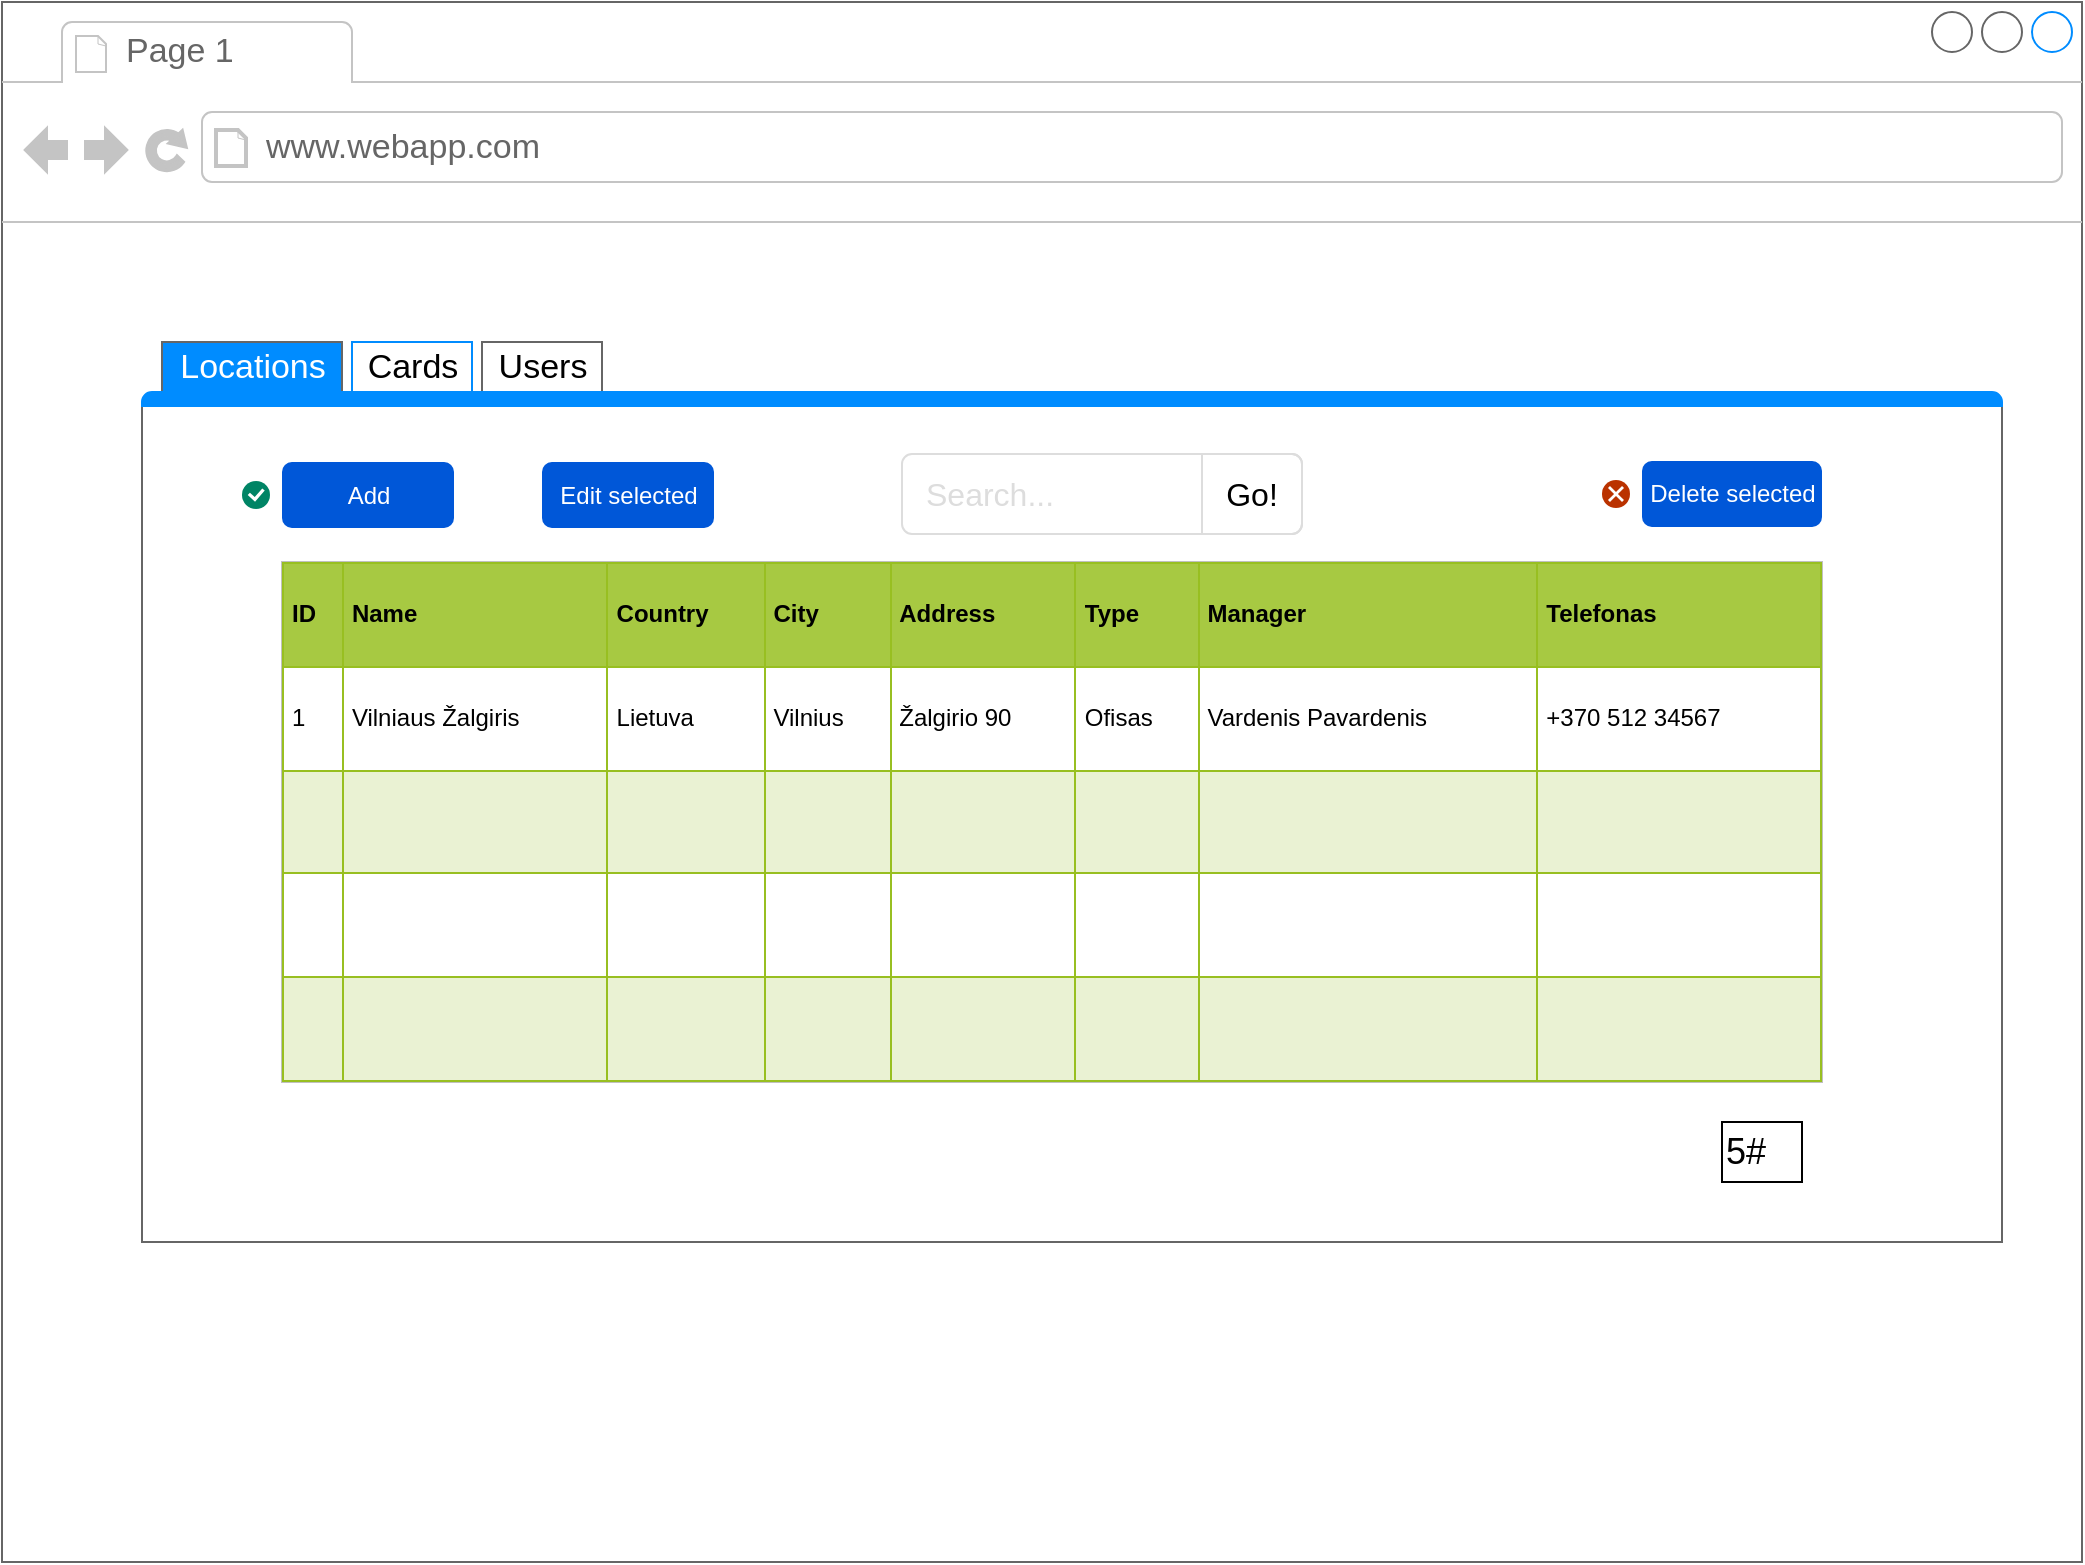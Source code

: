 <mxfile version="12.6.7" type="device" pages="3"><diagram id="nv_tV4UNlt53Fu7G2zba" name="Location table"><mxGraphModel dx="1210" dy="559" grid="1" gridSize="10" guides="1" tooltips="1" connect="1" arrows="1" fold="1" page="1" pageScale="1" pageWidth="1100" pageHeight="850" math="0" shadow="0"><root><mxCell id="0"/><mxCell id="1" parent="0"/><mxCell id="tYLZH3bIq-oY6FQiSQOt-1" value="" style="strokeWidth=1;shadow=0;dashed=0;align=center;html=1;shape=mxgraph.mockup.containers.browserWindow;rSize=0;strokeColor=#666666;strokeColor2=#008cff;strokeColor3=#c4c4c4;mainText=,;recursiveResize=0;" vertex="1" parent="1"><mxGeometry x="30" y="20" width="1040" height="780" as="geometry"/></mxCell><mxCell id="tYLZH3bIq-oY6FQiSQOt-2" value="Page 1" style="strokeWidth=1;shadow=0;dashed=0;align=center;html=1;shape=mxgraph.mockup.containers.anchor;fontSize=17;fontColor=#666666;align=left;" vertex="1" parent="tYLZH3bIq-oY6FQiSQOt-1"><mxGeometry x="60" y="12" width="110" height="26" as="geometry"/></mxCell><mxCell id="tYLZH3bIq-oY6FQiSQOt-3" value="www.webapp.com" style="strokeWidth=1;shadow=0;dashed=0;align=center;html=1;shape=mxgraph.mockup.containers.anchor;rSize=0;fontSize=17;fontColor=#666666;align=left;" vertex="1" parent="tYLZH3bIq-oY6FQiSQOt-1"><mxGeometry x="130" y="60" width="250" height="26" as="geometry"/></mxCell><mxCell id="tYLZH3bIq-oY6FQiSQOt-4" value="" style="strokeWidth=1;shadow=0;dashed=0;align=center;html=1;shape=mxgraph.mockup.containers.marginRect2;rectMarginTop=32;strokeColor=#666666;gradientColor=none;" vertex="1" parent="tYLZH3bIq-oY6FQiSQOt-1"><mxGeometry x="70" y="170" width="930" height="450" as="geometry"/></mxCell><mxCell id="tYLZH3bIq-oY6FQiSQOt-5" value="Locations" style="strokeColor=inherit;fillColor=#008CFF;gradientColor=inherit;strokeWidth=1;shadow=0;dashed=0;align=center;html=1;shape=mxgraph.mockup.containers.rrect;rSize=0;fontSize=17;fontColor=#FFFFFF;gradientColor=none;" vertex="1" parent="tYLZH3bIq-oY6FQiSQOt-4"><mxGeometry width="90" height="25" relative="1" as="geometry"><mxPoint x="10" as="offset"/></mxGeometry></mxCell><mxCell id="tYLZH3bIq-oY6FQiSQOt-6" value="Cards" style="strokeWidth=1;shadow=0;dashed=0;align=center;html=1;shape=mxgraph.mockup.containers.rrect;rSize=0;fontSize=17;fontColor=#000000;strokeColor=#008cff;fillColor=#FFFFFF;" vertex="1" parent="tYLZH3bIq-oY6FQiSQOt-4"><mxGeometry width="60" height="25" relative="1" as="geometry"><mxPoint x="105" as="offset"/></mxGeometry></mxCell><mxCell id="tYLZH3bIq-oY6FQiSQOt-7" value="&lt;font color=&quot;#000000&quot;&gt;Users&lt;/font&gt;" style="strokeColor=inherit;fillColor=inherit;gradientColor=inherit;strokeWidth=1;shadow=0;dashed=0;align=center;html=1;shape=mxgraph.mockup.containers.rrect;rSize=0;fontSize=17;fontColor=#666666;gradientColor=none;" vertex="1" parent="tYLZH3bIq-oY6FQiSQOt-4"><mxGeometry width="60" height="25" relative="1" as="geometry"><mxPoint x="170" as="offset"/></mxGeometry></mxCell><mxCell id="tYLZH3bIq-oY6FQiSQOt-8" value="" style="strokeWidth=1;shadow=0;dashed=0;align=center;html=1;shape=mxgraph.mockup.containers.topButton;rSize=5;strokeColor=#008cff;fillColor=#008cff;gradientColor=none;resizeWidth=1;movable=0;deletable=1;" vertex="1" parent="tYLZH3bIq-oY6FQiSQOt-4"><mxGeometry width="930.0" height="7" relative="1" as="geometry"><mxPoint y="25" as="offset"/></mxGeometry></mxCell><mxCell id="tYLZH3bIq-oY6FQiSQOt-9" value="&lt;table border=&quot;1&quot; width=&quot;100%&quot; cellpadding=&quot;4&quot; style=&quot;width: 100% ; height: 100% ; border-collapse: collapse&quot;&gt;&lt;tbody&gt;&lt;tr style=&quot;background-color: rgb(167 , 201 , 66) ; border: 1px solid rgb(152 , 191 , 33)&quot;&gt;&lt;th align=&quot;left&quot;&gt;ID&lt;/th&gt;&lt;th align=&quot;left&quot;&gt;Name&lt;/th&gt;&lt;th align=&quot;left&quot;&gt;Country&lt;/th&gt;&lt;td&gt;&lt;b&gt;City&lt;/b&gt;&lt;/td&gt;&lt;td&gt;&lt;b&gt;Address&lt;/b&gt;&lt;/td&gt;&lt;td&gt;&lt;b&gt;Type&lt;/b&gt;&lt;/td&gt;&lt;td&gt;&lt;b&gt;Manager&lt;/b&gt;&lt;/td&gt;&lt;td&gt;&lt;b&gt;Telefonas&lt;/b&gt;&lt;/td&gt;&lt;/tr&gt;&lt;tr style=&quot;border: 1px solid #98bf21&quot;&gt;&lt;td&gt;1&lt;/td&gt;&lt;td&gt;Vilniaus Žalgiris&lt;/td&gt;&lt;td&gt;Lietuva&lt;/td&gt;&lt;td&gt;Vilnius&lt;/td&gt;&lt;td&gt;Žalgirio 90&lt;/td&gt;&lt;td&gt;Ofisas&lt;/td&gt;&lt;td&gt;Vardenis Pavardenis&lt;/td&gt;&lt;td&gt;+370 512 34567&amp;nbsp;&lt;/td&gt;&lt;/tr&gt;&lt;tr style=&quot;background-color: #eaf2d3 ; border: 1px solid #98bf21&quot;&gt;&lt;td&gt;&lt;br&gt;&lt;/td&gt;&lt;td&gt;&lt;br&gt;&lt;/td&gt;&lt;td&gt;&lt;/td&gt;&lt;td&gt;&lt;br&gt;&lt;/td&gt;&lt;td&gt;&lt;br&gt;&lt;/td&gt;&lt;td&gt;&lt;br&gt;&lt;/td&gt;&lt;td&gt;&lt;br&gt;&lt;/td&gt;&lt;td&gt;&lt;br&gt;&lt;/td&gt;&lt;/tr&gt;&lt;tr style=&quot;border: 1px solid #98bf21&quot;&gt;&lt;td&gt;&lt;br&gt;&lt;/td&gt;&lt;td&gt;&lt;/td&gt;&lt;td&gt;&lt;br&gt;&lt;/td&gt;&lt;td&gt;&lt;br&gt;&lt;/td&gt;&lt;td&gt;&lt;br&gt;&lt;/td&gt;&lt;td&gt;&lt;br&gt;&lt;/td&gt;&lt;td&gt;&lt;br&gt;&lt;/td&gt;&lt;td&gt;&lt;br&gt;&lt;/td&gt;&lt;/tr&gt;&lt;tr style=&quot;background-color: #eaf2d3 ; border: 1px solid #98bf21&quot;&gt;&lt;td&gt;&lt;br&gt;&lt;/td&gt;&lt;td&gt;&lt;br&gt;&lt;/td&gt;&lt;td&gt;&lt;br&gt;&lt;/td&gt;&lt;td&gt;&lt;br&gt;&lt;/td&gt;&lt;td&gt;&lt;br&gt;&lt;/td&gt;&lt;td&gt;&lt;br&gt;&lt;/td&gt;&lt;td&gt;&lt;br&gt;&lt;/td&gt;&lt;td&gt;&lt;br&gt;&lt;/td&gt;&lt;/tr&gt;&lt;/tbody&gt;&lt;/table&gt;" style="text;html=1;strokeColor=#c0c0c0;fillColor=#ffffff;overflow=fill;rounded=0;fontColor=#000000;" vertex="1" parent="tYLZH3bIq-oY6FQiSQOt-4"><mxGeometry x="70" y="110" width="770" height="260" as="geometry"/></mxCell><mxCell id="tYLZH3bIq-oY6FQiSQOt-11" value="Add" style="rounded=1;fillColor=#0057D8;align=center;strokeColor=none;html=1;fontColor=#ffffff;fontSize=12" vertex="1" parent="tYLZH3bIq-oY6FQiSQOt-4"><mxGeometry x="70" y="60" width="86" height="33" as="geometry"/></mxCell><mxCell id="tYLZH3bIq-oY6FQiSQOt-13" value="Delete selected" style="rounded=1;fillColor=#0057D8;align=center;strokeColor=none;html=1;fontColor=#ffffff;fontSize=12" vertex="1" parent="tYLZH3bIq-oY6FQiSQOt-4"><mxGeometry x="750" y="59.5" width="90" height="33" as="geometry"/></mxCell><mxCell id="tYLZH3bIq-oY6FQiSQOt-14" value="" style="html=1;shadow=0;dashed=0;shape=mxgraph.atlassian.close;fillColor=#BA3200;strokeColor=none;html=1;fontColor=#000000;" vertex="1" parent="tYLZH3bIq-oY6FQiSQOt-4"><mxGeometry x="730" y="69" width="14" height="14" as="geometry"/></mxCell><mxCell id="tYLZH3bIq-oY6FQiSQOt-12" value="" style="html=1;shadow=0;dashed=0;shape=mxgraph.atlassian.checkbox;fillColor=#008465;strokeColor=none;html=1;fontColor=#000000;" vertex="1" parent="tYLZH3bIq-oY6FQiSQOt-4"><mxGeometry x="50" y="69.5" width="14" height="14" as="geometry"/></mxCell><mxCell id="tYLZH3bIq-oY6FQiSQOt-18" value="" style="group" vertex="1" connectable="0" parent="tYLZH3bIq-oY6FQiSQOt-4"><mxGeometry x="790" y="390" width="50" height="30" as="geometry"/></mxCell><mxCell id="tYLZH3bIq-oY6FQiSQOt-17" value="&lt;font style=&quot;font-size: 18px&quot;&gt;5#&lt;/font&gt;" style="rounded=0;whiteSpace=wrap;html=1;fillColor=#FFFFFF;fontColor=#000000;align=left;" vertex="1" parent="tYLZH3bIq-oY6FQiSQOt-18"><mxGeometry width="40" height="30" as="geometry"/></mxCell><mxCell id="tYLZH3bIq-oY6FQiSQOt-16" value="" style="shape=image;html=1;verticalAlign=top;verticalLabelPosition=bottom;labelBackgroundColor=#ffffff;imageAspect=0;aspect=fixed;image=https://cdn1.iconfinder.com/data/icons/material-core/10/arrow-drop-down-128.png;fillColor=#008CFF;fontColor=#000000;labelBorderColor=none;" vertex="1" parent="tYLZH3bIq-oY6FQiSQOt-18"><mxGeometry x="17" y="8" width="20" height="20" as="geometry"/></mxCell><mxCell id="tYLZH3bIq-oY6FQiSQOt-20" value="Search..." style="html=1;shadow=0;dashed=0;shape=mxgraph.bootstrap.rrect;rSize=5;strokeColor=#dddddd;align=left;spacingLeft=10;fontSize=16;fontColor=#dddddd;whiteSpace=wrap;fillColor=#FFFFFF;" vertex="1" parent="tYLZH3bIq-oY6FQiSQOt-4"><mxGeometry x="380" y="56" width="200" height="40" as="geometry"/></mxCell><mxCell id="tYLZH3bIq-oY6FQiSQOt-21" value="Go!" style="html=1;shadow=0;dashed=0;shape=mxgraph.bootstrap.rightButton;rSize=5;strokeColor=#dddddd;fillColor=none;fontSize=16;whiteSpace=wrap;resizeHeight=1;" vertex="1" parent="tYLZH3bIq-oY6FQiSQOt-20"><mxGeometry x="1" width="50" height="40" relative="1" as="geometry"><mxPoint x="-50" as="offset"/></mxGeometry></mxCell><mxCell id="I2vfPO2HQD93gzsHke5e-1" value="Edit selected" style="rounded=1;fillColor=#0057D8;align=center;strokeColor=none;html=1;fontColor=#ffffff;fontSize=12" vertex="1" parent="tYLZH3bIq-oY6FQiSQOt-4"><mxGeometry x="200" y="60" width="86" height="33" as="geometry"/></mxCell><mxCell id="I2vfPO2HQD93gzsHke5e-2" value="" style="shape=image;html=1;verticalAlign=top;verticalLabelPosition=bottom;labelBackgroundColor=#ffffff;imageAspect=0;aspect=fixed;image=https://cdn0.iconfinder.com/data/icons/glyphpack/30/pencil-128.png;fillColor=#FFFFFF;fontColor=#000000;align=left;" vertex="1" parent="tYLZH3bIq-oY6FQiSQOt-4"><mxGeometry x="180" y="66" width="20" height="20" as="geometry"/></mxCell></root></mxGraphModel></diagram><diagram id="BnFcx-6P6cPpIO_fDgZK" name="Add Location"><mxGraphModel dx="1210" dy="559" grid="1" gridSize="10" guides="1" tooltips="1" connect="1" arrows="1" fold="1" page="1" pageScale="1" pageWidth="1100" pageHeight="850" math="0" shadow="0"><root><mxCell id="sd3W7yipWht25Ef5QKq3-0"/><mxCell id="sd3W7yipWht25Ef5QKq3-1" parent="sd3W7yipWht25Ef5QKq3-0"/><mxCell id="CKRslP8dSe9SO8uOzK2t-0" value="" style="strokeWidth=1;shadow=0;dashed=0;align=center;html=1;shape=mxgraph.mockup.containers.browserWindow;rSize=0;strokeColor=#666666;strokeColor2=#008cff;strokeColor3=#c4c4c4;mainText=,;recursiveResize=0;" vertex="1" parent="sd3W7yipWht25Ef5QKq3-1"><mxGeometry x="30" y="20" width="1040" height="780" as="geometry"/></mxCell><mxCell id="CKRslP8dSe9SO8uOzK2t-1" value="Page 1" style="strokeWidth=1;shadow=0;dashed=0;align=center;html=1;shape=mxgraph.mockup.containers.anchor;fontSize=17;fontColor=#666666;align=left;" vertex="1" parent="CKRslP8dSe9SO8uOzK2t-0"><mxGeometry x="60" y="12" width="110" height="26" as="geometry"/></mxCell><mxCell id="CKRslP8dSe9SO8uOzK2t-2" value="www.webapp.com" style="strokeWidth=1;shadow=0;dashed=0;align=center;html=1;shape=mxgraph.mockup.containers.anchor;rSize=0;fontSize=17;fontColor=#666666;align=left;" vertex="1" parent="CKRslP8dSe9SO8uOzK2t-0"><mxGeometry x="130" y="60" width="250" height="26" as="geometry"/></mxCell><mxCell id="CKRslP8dSe9SO8uOzK2t-3" value="" style="strokeWidth=1;shadow=0;dashed=0;align=center;html=1;shape=mxgraph.mockup.containers.marginRect2;rectMarginTop=32;strokeColor=#666666;gradientColor=none;" vertex="1" parent="CKRslP8dSe9SO8uOzK2t-0"><mxGeometry x="70" y="170" width="930" height="450" as="geometry"/></mxCell><mxCell id="CKRslP8dSe9SO8uOzK2t-4" value="Locations" style="strokeColor=inherit;fillColor=#008CFF;gradientColor=inherit;strokeWidth=1;shadow=0;dashed=0;align=center;html=1;shape=mxgraph.mockup.containers.rrect;rSize=0;fontSize=17;fontColor=#FFFFFF;gradientColor=none;" vertex="1" parent="CKRslP8dSe9SO8uOzK2t-3"><mxGeometry width="90" height="25" relative="1" as="geometry"><mxPoint x="10" as="offset"/></mxGeometry></mxCell><mxCell id="CKRslP8dSe9SO8uOzK2t-5" value="Cards" style="strokeWidth=1;shadow=0;dashed=0;align=center;html=1;shape=mxgraph.mockup.containers.rrect;rSize=0;fontSize=17;fontColor=#000000;strokeColor=#008cff;fillColor=#FFFFFF;" vertex="1" parent="CKRslP8dSe9SO8uOzK2t-3"><mxGeometry width="60" height="25" relative="1" as="geometry"><mxPoint x="105" as="offset"/></mxGeometry></mxCell><mxCell id="CKRslP8dSe9SO8uOzK2t-6" value="&lt;font color=&quot;#000000&quot;&gt;Users&lt;/font&gt;" style="strokeColor=inherit;fillColor=inherit;gradientColor=inherit;strokeWidth=1;shadow=0;dashed=0;align=center;html=1;shape=mxgraph.mockup.containers.rrect;rSize=0;fontSize=17;fontColor=#666666;gradientColor=none;" vertex="1" parent="CKRslP8dSe9SO8uOzK2t-3"><mxGeometry width="60" height="25" relative="1" as="geometry"><mxPoint x="170" as="offset"/></mxGeometry></mxCell><mxCell id="CKRslP8dSe9SO8uOzK2t-7" value="" style="strokeWidth=1;shadow=0;dashed=0;align=center;html=1;shape=mxgraph.mockup.containers.topButton;rSize=5;strokeColor=#008cff;fillColor=#008cff;gradientColor=none;resizeWidth=1;movable=0;deletable=1;" vertex="1" parent="CKRslP8dSe9SO8uOzK2t-3"><mxGeometry width="930.0" height="7" relative="1" as="geometry"><mxPoint y="25" as="offset"/></mxGeometry></mxCell><mxCell id="CKRslP8dSe9SO8uOzK2t-8" value="&lt;table border=&quot;1&quot; width=&quot;100%&quot; cellpadding=&quot;4&quot; style=&quot;width: 100% ; height: 100% ; border-collapse: collapse&quot;&gt;&lt;tbody&gt;&lt;tr style=&quot;background-color: rgb(167 , 201 , 66) ; border: 1px solid rgb(152 , 191 , 33)&quot;&gt;&lt;th align=&quot;left&quot;&gt;ID&lt;/th&gt;&lt;th align=&quot;left&quot;&gt;Name&lt;/th&gt;&lt;th align=&quot;left&quot;&gt;Country&lt;/th&gt;&lt;td&gt;&lt;b&gt;City&lt;/b&gt;&lt;/td&gt;&lt;td&gt;&lt;b&gt;Address&lt;/b&gt;&lt;/td&gt;&lt;td&gt;&lt;b&gt;Type&lt;/b&gt;&lt;/td&gt;&lt;td&gt;&lt;b&gt;Manager&lt;/b&gt;&lt;/td&gt;&lt;td&gt;&lt;b&gt;Telefonas&lt;/b&gt;&lt;/td&gt;&lt;/tr&gt;&lt;tr style=&quot;border: 1px solid #98bf21&quot;&gt;&lt;td&gt;1&lt;/td&gt;&lt;td&gt;Vilniaus Žalgiris&lt;/td&gt;&lt;td&gt;Lietuva&lt;/td&gt;&lt;td&gt;Vilnius&lt;/td&gt;&lt;td&gt;Žalgirio 90&lt;/td&gt;&lt;td&gt;Ofisas&lt;/td&gt;&lt;td&gt;Vardenis Pavardenis&lt;/td&gt;&lt;td&gt;+370 512 34567&amp;nbsp;&lt;/td&gt;&lt;/tr&gt;&lt;tr style=&quot;background-color: #eaf2d3 ; border: 1px solid #98bf21&quot;&gt;&lt;td&gt;&lt;br&gt;&lt;/td&gt;&lt;td&gt;&lt;br&gt;&lt;/td&gt;&lt;td&gt;&lt;/td&gt;&lt;td&gt;&lt;br&gt;&lt;/td&gt;&lt;td&gt;&lt;br&gt;&lt;/td&gt;&lt;td&gt;&lt;br&gt;&lt;/td&gt;&lt;td&gt;&lt;br&gt;&lt;/td&gt;&lt;td&gt;&lt;br&gt;&lt;/td&gt;&lt;/tr&gt;&lt;tr style=&quot;border: 1px solid #98bf21&quot;&gt;&lt;td&gt;&lt;br&gt;&lt;/td&gt;&lt;td&gt;&lt;/td&gt;&lt;td&gt;&lt;br&gt;&lt;/td&gt;&lt;td&gt;&lt;br&gt;&lt;/td&gt;&lt;td&gt;&lt;br&gt;&lt;/td&gt;&lt;td&gt;&lt;br&gt;&lt;/td&gt;&lt;td&gt;&lt;br&gt;&lt;/td&gt;&lt;td&gt;&lt;br&gt;&lt;/td&gt;&lt;/tr&gt;&lt;tr style=&quot;background-color: #eaf2d3 ; border: 1px solid #98bf21&quot;&gt;&lt;td&gt;&lt;br&gt;&lt;/td&gt;&lt;td&gt;&lt;br&gt;&lt;/td&gt;&lt;td&gt;&lt;br&gt;&lt;/td&gt;&lt;td&gt;&lt;br&gt;&lt;/td&gt;&lt;td&gt;&lt;br&gt;&lt;/td&gt;&lt;td&gt;&lt;br&gt;&lt;/td&gt;&lt;td&gt;&lt;br&gt;&lt;/td&gt;&lt;td&gt;&lt;br&gt;&lt;/td&gt;&lt;/tr&gt;&lt;/tbody&gt;&lt;/table&gt;" style="text;html=1;strokeColor=#c0c0c0;fillColor=#ffffff;overflow=fill;rounded=0;fontColor=#000000;" vertex="1" parent="CKRslP8dSe9SO8uOzK2t-3"><mxGeometry x="70" y="110" width="770" height="260" as="geometry"/></mxCell><mxCell id="CKRslP8dSe9SO8uOzK2t-9" value="Add" style="rounded=1;fillColor=#0057D8;align=center;strokeColor=none;html=1;fontColor=#ffffff;fontSize=12" vertex="1" parent="CKRslP8dSe9SO8uOzK2t-3"><mxGeometry x="70" y="60" width="86" height="33" as="geometry"/></mxCell><mxCell id="CKRslP8dSe9SO8uOzK2t-10" value="Delete selected" style="rounded=1;fillColor=#0057D8;align=center;strokeColor=none;html=1;fontColor=#ffffff;fontSize=12" vertex="1" parent="CKRslP8dSe9SO8uOzK2t-3"><mxGeometry x="750" y="59.5" width="90" height="33" as="geometry"/></mxCell><mxCell id="CKRslP8dSe9SO8uOzK2t-11" value="" style="html=1;shadow=0;dashed=0;shape=mxgraph.atlassian.close;fillColor=#BA3200;strokeColor=none;html=1;fontColor=#000000;" vertex="1" parent="CKRslP8dSe9SO8uOzK2t-3"><mxGeometry x="730" y="69" width="14" height="14" as="geometry"/></mxCell><mxCell id="CKRslP8dSe9SO8uOzK2t-12" value="" style="html=1;shadow=0;dashed=0;shape=mxgraph.atlassian.checkbox;fillColor=#008465;strokeColor=none;html=1;fontColor=#000000;" vertex="1" parent="CKRslP8dSe9SO8uOzK2t-3"><mxGeometry x="50" y="69.5" width="14" height="14" as="geometry"/></mxCell><mxCell id="CKRslP8dSe9SO8uOzK2t-13" value="" style="group" vertex="1" connectable="0" parent="CKRslP8dSe9SO8uOzK2t-3"><mxGeometry x="790" y="390" width="50" height="30" as="geometry"/></mxCell><mxCell id="CKRslP8dSe9SO8uOzK2t-14" value="&lt;font style=&quot;font-size: 18px&quot;&gt;5#&lt;/font&gt;" style="rounded=0;whiteSpace=wrap;html=1;fillColor=#FFFFFF;fontColor=#000000;align=left;" vertex="1" parent="CKRslP8dSe9SO8uOzK2t-13"><mxGeometry width="40" height="30" as="geometry"/></mxCell><mxCell id="CKRslP8dSe9SO8uOzK2t-15" value="" style="shape=image;html=1;verticalAlign=top;verticalLabelPosition=bottom;labelBackgroundColor=#ffffff;imageAspect=0;aspect=fixed;image=https://cdn1.iconfinder.com/data/icons/material-core/10/arrow-drop-down-128.png;fillColor=#008CFF;fontColor=#000000;labelBorderColor=none;" vertex="1" parent="CKRslP8dSe9SO8uOzK2t-13"><mxGeometry x="17" y="8" width="20" height="20" as="geometry"/></mxCell><mxCell id="CKRslP8dSe9SO8uOzK2t-16" value="Search..." style="html=1;shadow=0;dashed=0;shape=mxgraph.bootstrap.rrect;rSize=5;strokeColor=#dddddd;align=left;spacingLeft=10;fontSize=16;fontColor=#dddddd;whiteSpace=wrap;fillColor=#FFFFFF;" vertex="1" parent="CKRslP8dSe9SO8uOzK2t-3"><mxGeometry x="380" y="56" width="200" height="40" as="geometry"/></mxCell><mxCell id="CKRslP8dSe9SO8uOzK2t-17" value="Go!" style="html=1;shadow=0;dashed=0;shape=mxgraph.bootstrap.rightButton;rSize=5;strokeColor=#dddddd;fillColor=none;fontSize=16;whiteSpace=wrap;resizeHeight=1;" vertex="1" parent="CKRslP8dSe9SO8uOzK2t-16"><mxGeometry x="1" width="50" height="40" relative="1" as="geometry"><mxPoint x="-50" as="offset"/></mxGeometry></mxCell><mxCell id="CKRslP8dSe9SO8uOzK2t-18" value="Edit selected" style="rounded=1;fillColor=#0057D8;align=center;strokeColor=none;html=1;fontColor=#ffffff;fontSize=12" vertex="1" parent="CKRslP8dSe9SO8uOzK2t-3"><mxGeometry x="200" y="60" width="86" height="33" as="geometry"/></mxCell><mxCell id="CKRslP8dSe9SO8uOzK2t-19" value="" style="shape=image;html=1;verticalAlign=top;verticalLabelPosition=bottom;labelBackgroundColor=#ffffff;imageAspect=0;aspect=fixed;image=https://cdn0.iconfinder.com/data/icons/glyphpack/30/pencil-128.png;fillColor=#FFFFFF;fontColor=#000000;align=left;" vertex="1" parent="CKRslP8dSe9SO8uOzK2t-3"><mxGeometry x="180" y="66" width="20" height="20" as="geometry"/></mxCell></root></mxGraphModel></diagram><diagram id="xvYs9p3AgtCMOkSYzh2F" name="Page-3"><mxGraphModel dx="1210" dy="620" grid="1" gridSize="10" guides="1" tooltips="1" connect="1" arrows="1" fold="1" page="1" pageScale="1" pageWidth="1100" pageHeight="850" math="0" shadow="0"><root><mxCell id="yOLYJvqjc2H6_GtVoohE-0"/><mxCell id="yOLYJvqjc2H6_GtVoohE-1" parent="yOLYJvqjc2H6_GtVoohE-0"/><mxCell id="yOLYJvqjc2H6_GtVoohE-2" value="Location" style="swimlane;fontStyle=0;childLayout=stackLayout;horizontal=1;startSize=26;fillColor=none;horizontalStack=0;resizeParent=1;resizeParentMax=0;resizeLast=0;collapsible=1;marginBottom=0;fontColor=#000000;align=left;" vertex="1" parent="yOLYJvqjc2H6_GtVoohE-1"><mxGeometry x="200" y="120" width="140" height="208" as="geometry"/></mxCell><mxCell id="yOLYJvqjc2H6_GtVoohE-3" value="ID" style="text;strokeColor=none;fillColor=none;align=left;verticalAlign=top;spacingLeft=4;spacingRight=4;overflow=hidden;rotatable=0;points=[[0,0.5],[1,0.5]];portConstraint=eastwest;" vertex="1" parent="yOLYJvqjc2H6_GtVoohE-2"><mxGeometry y="26" width="140" height="26" as="geometry"/></mxCell><mxCell id="yOLYJvqjc2H6_GtVoohE-4" value="Type" style="text;strokeColor=none;fillColor=none;align=left;verticalAlign=top;spacingLeft=4;spacingRight=4;overflow=hidden;rotatable=0;points=[[0,0.5],[1,0.5]];portConstraint=eastwest;" vertex="1" parent="yOLYJvqjc2H6_GtVoohE-2"><mxGeometry y="52" width="140" height="26" as="geometry"/></mxCell><mxCell id="yOLYJvqjc2H6_GtVoohE-5" value="Name" style="text;strokeColor=none;fillColor=none;align=left;verticalAlign=top;spacingLeft=4;spacingRight=4;overflow=hidden;rotatable=0;points=[[0,0.5],[1,0.5]];portConstraint=eastwest;" vertex="1" parent="yOLYJvqjc2H6_GtVoohE-2"><mxGeometry y="78" width="140" height="26" as="geometry"/></mxCell><mxCell id="yOLYJvqjc2H6_GtVoohE-6" value="Country" style="text;strokeColor=none;fillColor=none;align=left;verticalAlign=top;spacingLeft=4;spacingRight=4;overflow=hidden;rotatable=0;points=[[0,0.5],[1,0.5]];portConstraint=eastwest;" vertex="1" parent="yOLYJvqjc2H6_GtVoohE-2"><mxGeometry y="104" width="140" height="26" as="geometry"/></mxCell><mxCell id="yOLYJvqjc2H6_GtVoohE-7" value="City" style="text;strokeColor=none;fillColor=none;align=left;verticalAlign=top;spacingLeft=4;spacingRight=4;overflow=hidden;rotatable=0;points=[[0,0.5],[1,0.5]];portConstraint=eastwest;" vertex="1" parent="yOLYJvqjc2H6_GtVoohE-2"><mxGeometry y="130" width="140" height="26" as="geometry"/></mxCell><mxCell id="yOLYJvqjc2H6_GtVoohE-8" value="Address" style="text;strokeColor=none;fillColor=none;align=left;verticalAlign=top;spacingLeft=4;spacingRight=4;overflow=hidden;rotatable=0;points=[[0,0.5],[1,0.5]];portConstraint=eastwest;" vertex="1" parent="yOLYJvqjc2H6_GtVoohE-2"><mxGeometry y="156" width="140" height="26" as="geometry"/></mxCell><mxCell id="yOLYJvqjc2H6_GtVoohE-9" value="Address" style="text;strokeColor=none;fillColor=none;align=left;verticalAlign=top;spacingLeft=4;spacingRight=4;overflow=hidden;rotatable=0;points=[[0,0.5],[1,0.5]];portConstraint=eastwest;" vertex="1" parent="yOLYJvqjc2H6_GtVoohE-2"><mxGeometry y="182" width="140" height="26" as="geometry"/></mxCell></root></mxGraphModel></diagram></mxfile>